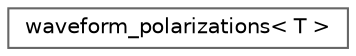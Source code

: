 digraph "Graphical Class Hierarchy"
{
 // LATEX_PDF_SIZE
  bgcolor="transparent";
  edge [fontname=Helvetica,fontsize=10,labelfontname=Helvetica,labelfontsize=10];
  node [fontname=Helvetica,fontsize=10,shape=box,height=0.2,width=0.4];
  rankdir="LR";
  Node0 [id="Node000000",label="waveform_polarizations\< T \>",height=0.2,width=0.4,color="grey40", fillcolor="white", style="filled",URL="$classwaveform__polarizations.html",tooltip=" "];
}
